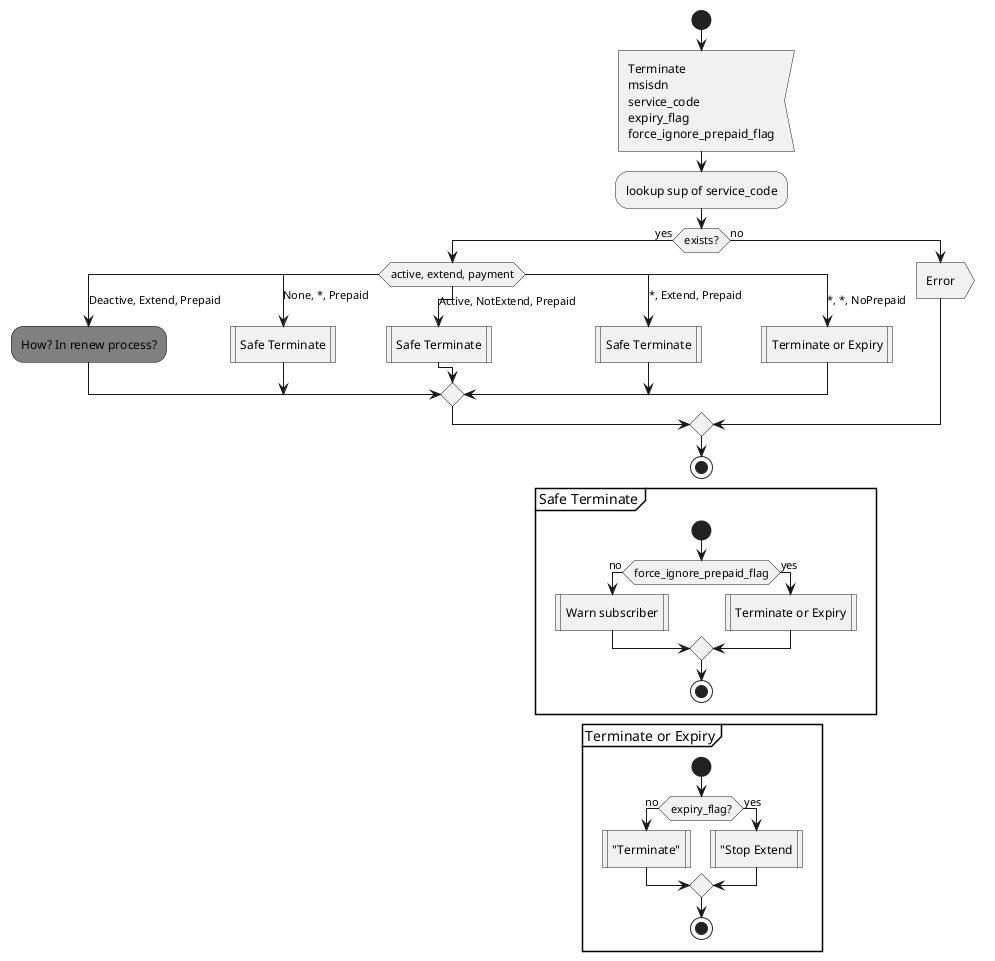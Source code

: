@startuml
'https://plantuml.com/activity-diagram-beta

start

:Terminate
msisdn
service_code
expiry_flag
force_ignore_prepaid_flag<

:lookup sup of service_code;

if(exists?) is (yes) then
    switch(active, extend, payment)
        case (Deactive, Extend, Prepaid)
            #gray:How? In renew process?;
        case (None, *, Prepaid)
            :Safe Terminate|
        case (Active, NotExtend, Prepaid)
            :Safe Terminate|
        case (*, Extend, Prepaid)
            :Safe Terminate|
        case (*, *, NoPrepaid)
            :Terminate or Expiry|
    endswitch
else (no)
    :Error>
endif

stop


partition "Safe Terminate" {
    start
    if(force_ignore_prepaid_flag) then (no)
        :Warn subscriber|
    else (yes)
        :Terminate or Expiry|
    endif
    stop
}
partition "Terminate or Expiry" {
    start
    if(expiry_flag?) then (no)
        :"Terminate"|
    else (yes)
        :"Stop Extend|
    endif
    stop
}

@enduml

